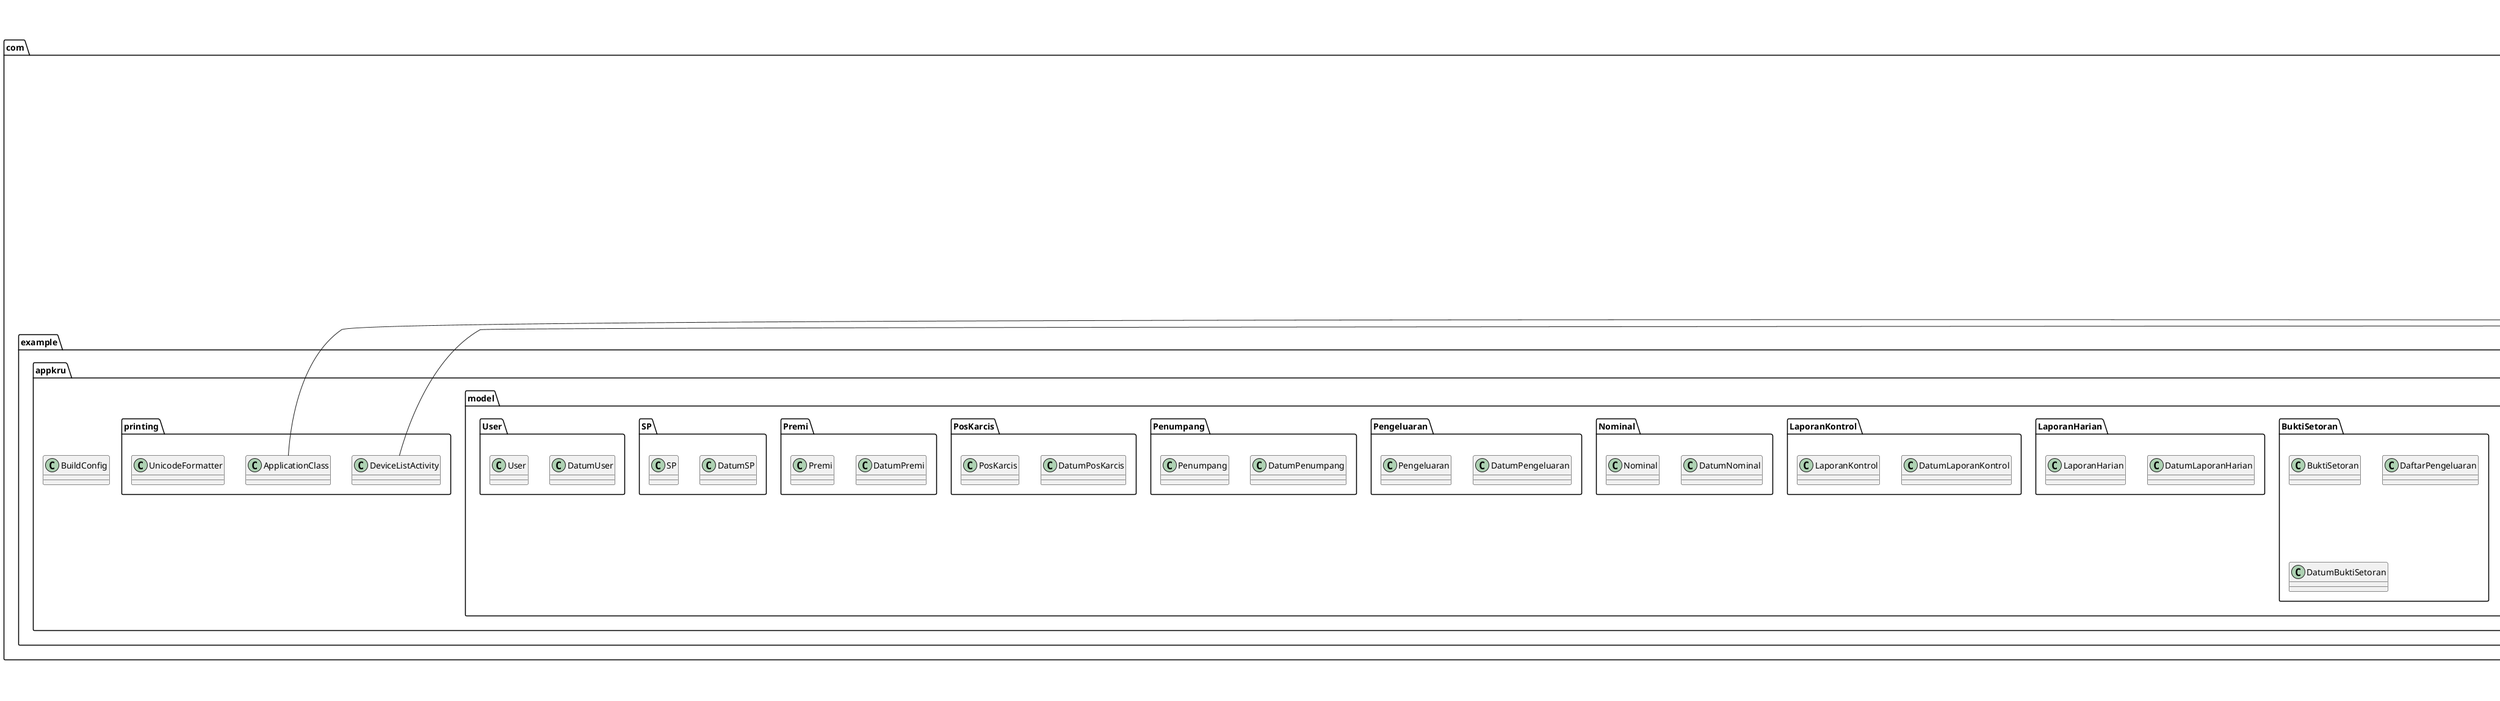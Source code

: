 @startuml

title __APP's Class Diagram__\n

  namespace com.example.appkru {
    class com.example.appkru.BuildConfig {
    }
  }
  

  namespace com.example.appkru {
    namespace activity {
      class com.example.appkru.activity.BottomNavigationBehavior {
      }
    }
  }
  

  namespace com.example.appkru {
    namespace activity {
      class com.example.appkru.activity.BuktiSetoranActivity {
      }
    }
  }
  

  namespace com.example.appkru {
    namespace activity {
      class com.example.appkru.activity.KarcisActivity {
      }
    }
  }
  

  namespace com.example.appkru {
    namespace activity {
      class com.example.appkru.activity.KontrolInputActivity {
      }
    }
  }
  

  namespace com.example.appkru {
    namespace activity {
      class com.example.appkru.activity.KontrolInputLaporanActivity {
      }
    }
  }
  

  namespace com.example.appkru {
    namespace activity {
      class com.example.appkru.activity.LaporanHarianActivity {
      }
    }
  }
  

  namespace com.example.appkru {
    namespace activity {
      class com.example.appkru.activity.LaporanHarianSetorActivity {
      }
    }
  }
  

  namespace com.example.appkru {
    namespace activity {
      class com.example.appkru.activity.LaporanKontrolActivity {
      }
    }
  }
  

  namespace com.example.appkru {
    namespace activity {
      class com.example.appkru.activity.LoginActivity {
      }
    }
  }
  

  namespace com.example.appkru {
    namespace activity {
      class com.example.appkru.activity.MainActivity {
      }
    }
  }
  

  namespace com.example.appkru {
    namespace activity {
      class com.example.appkru.activity.PengeluaranActivity {
      }
    }
  }
  

  namespace com.example.appkru {
    namespace activity {
      class com.example.appkru.activity.PenumpangActivity {
      }
    }
  }
  

  namespace com.example.appkru {
    namespace activity {
      class com.example.appkru.activity.PremiActivity {
      }
    }
  }
  

  namespace com.example.appkru {
    namespace activity {
      class com.example.appkru.activity.SuratPerintahActivity {
      }
    }
  }
  

  namespace com.example.appkru {
    namespace activity {
      class com.example.appkru.activity.TambahKarcisActivity {
      }
    }
  }
  

  namespace com.example.appkru {
    namespace adapter {
      class com.example.appkru.adapter.KontrolBSAdapter {
      }
    }
  }
  

  namespace com.example.appkru {
    namespace adapter {
      class com.example.appkru.adapter.LaporanHarianAdapter {
      }
    }
  }
  

  namespace com.example.appkru {
    namespace adapter {
      class com.example.appkru.adapter.LaporanHarianPagerAdapter {
      }
    }
  }
  

  namespace com.example.appkru {
    namespace adapter {
      class com.example.appkru.adapter.LaporanKontrolAdapter {
      }
    }
  }
  

  namespace com.example.appkru {
    namespace adapter {
      class com.example.appkru.adapter.PengeluaranAdapter {
      }
    }
  }
  

  namespace com.example.appkru {
    namespace adapter {
      class com.example.appkru.adapter.PengeluaranBSAdapter {
      }
    }
  }
  

  namespace com.example.appkru {
    namespace adapter {
      class com.example.appkru.adapter.PenumpangAdapter {
      }
    }
  }
  

  namespace com.example.appkru {
    namespace adapter {
      class com.example.appkru.adapter.PremiAdapter {
      }
    }
  }
  

  namespace com.example.appkru {
    namespace adapter {
      class com.example.appkru.adapter.PremiPagerAdapter {
      }
    }
  }
  

  namespace com.example.appkru {
    namespace api {
      class com.example.appkru.api.ApiClient {
      }
    }
  }
  

  namespace com.example.appkru {
    namespace api {
      interface com.example.appkru.api.ApiInterface {
      }
    }
  }
  

  namespace com.example.appkru {
    namespace fragment {
      class com.example.appkru.fragment.LaporanHarianFragment {
      }
    }
  }
  

  namespace com.example.appkru {
    namespace fragment {
      class com.example.appkru.fragment.LaporanHarianRiwayatFragment {
      }
    }
  }
  

  namespace com.example.appkru {
    namespace fragment {
      class com.example.appkru.fragment.LaporanHarianRiwayatSetorFragment {
      }
    }
  }
  

  namespace com.example.appkru {
    namespace fragment {
      class com.example.appkru.fragment.LaporanHarianSetorFragment {
      }
    }
  }
  

  namespace com.example.appkru {
    namespace fragment {
      class com.example.appkru.fragment.PremiFragment {
      }
    }
  }
  

  namespace com.example.appkru {
    namespace fragment {
      class com.example.appkru.fragment.PremiRiwayatFragment {
      }
    }
  }
  

  namespace com.example.appkru {
    namespace manger {
      class com.example.appkru.manger.Constants {
      }
    }
  }
  

  namespace com.example.appkru {
    namespace manger {
      class com.example.appkru.manger.RequestHandler {
      }
    }
  }
  

  namespace com.example.appkru {
    namespace manger {
      class com.example.appkru.manger.SharedPrefManager {
      }
    }
  }
  

  namespace com.example.appkru {
    namespace model.BuktiSetoran {
      class com.example.appkru.model.BuktiSetoran.BuktiSetoran {
      }
    }
  }
  

  namespace com.example.appkru {
    namespace model.BuktiSetoran {
      class com.example.appkru.model.BuktiSetoran.DaftarPengeluaran {
      }
    }
  }
  

  namespace com.example.appkru {
    namespace model.BuktiSetoran {
      class com.example.appkru.model.BuktiSetoran.DatumBuktiSetoran {
      }
    }
  }
  

  namespace com.example.appkru {
    namespace model.LaporanHarian {
      class com.example.appkru.model.LaporanHarian.DatumLaporanHarian {
      }
    }
  }
  

  namespace com.example.appkru {
    namespace model.LaporanHarian {
      class com.example.appkru.model.LaporanHarian.LaporanHarian {
      }
    }
  }
  

  namespace com.example.appkru {
    namespace model.LaporanKontrol {
      class com.example.appkru.model.LaporanKontrol.DatumLaporanKontrol {
      }
    }
  }
  

  namespace com.example.appkru {
    namespace model.LaporanKontrol {
      class com.example.appkru.model.LaporanKontrol.LaporanKontrol {
      }
    }
  }
  

  namespace com.example.appkru {
    namespace model.Nominal {
      class com.example.appkru.model.Nominal.DatumNominal {
      }
    }
  }
  

  namespace com.example.appkru {
    namespace model.Nominal {
      class com.example.appkru.model.Nominal.Nominal {
      }
    }
  }
  

  namespace com.example.appkru {
    namespace model.Pengeluaran {
      class com.example.appkru.model.Pengeluaran.DatumPengeluaran {
      }
    }
  }
  

  namespace com.example.appkru {
    namespace model.Pengeluaran {
      class com.example.appkru.model.Pengeluaran.Pengeluaran {
      }
    }
  }
  

  namespace com.example.appkru {
    namespace model.Penumpang {
      class com.example.appkru.model.Penumpang.DatumPenumpang {
      }
    }
  }
  

  namespace com.example.appkru {
    namespace model.Penumpang {
      class com.example.appkru.model.Penumpang.Penumpang {
      }
    }
  }
  

  namespace com.example.appkru {
    namespace model.PosKarcis {
      class com.example.appkru.model.PosKarcis.DatumPosKarcis {
      }
    }
  }
  

  namespace com.example.appkru {
    namespace model.PosKarcis {
      class com.example.appkru.model.PosKarcis.PosKarcis {
      }
    }
  }
  

  namespace com.example.appkru {
    namespace model.Premi {
      class com.example.appkru.model.Premi.DatumPremi {
      }
    }
  }
  

  namespace com.example.appkru {
    namespace model.Premi {
      class com.example.appkru.model.Premi.Premi {
      }
    }
  }
  

  namespace com.example.appkru {
    namespace model.SP {
      class com.example.appkru.model.SP.DatumSP {
      }
    }
  }
  

  namespace com.example.appkru {
    namespace model.SP {
      class com.example.appkru.model.SP.SP {
      }
    }
  }
  

  namespace com.example.appkru {
    namespace model.User {
      class com.example.appkru.model.User.DatumUser {
      }
    }
  }
  

  namespace com.example.appkru {
    namespace model.User {
      class com.example.appkru.model.User.User {
      }
    }
  }
  

  namespace com.example.appkru {
    namespace printing {
      class com.example.appkru.printing.ApplicationClass {
      }
    }
  }
  

  namespace com.example.appkru {
    namespace printing {
      class com.example.appkru.printing.DeviceListActivity {
      }
    }
  }
  

  namespace com.example.appkru {
    namespace printing {
      class com.example.appkru.printing.UnicodeFormatter {
      }
    }
  }
  

  com.example.appkru.activity.BottomNavigationBehavior -up-|> androidx.coordinatorlayout.widget.CoordinatorLayout.Behavior
  com.example.appkru.activity.BuktiSetoranActivity -up-|> androidx.appcompat.app.AppCompatActivity
  com.example.appkru.activity.BuktiSetoranActivity o-- com.example.appkru.api.ApiInterface : apiInterface
  com.example.appkru.activity.BuktiSetoranActivity o-- com.example.appkru.adapter.KontrolBSAdapter : kontrolBSAdapter
  com.example.appkru.activity.BuktiSetoranActivity o-- com.example.appkru.adapter.PengeluaranBSAdapter : pengeluaranAdapter
  com.example.appkru.activity.KarcisActivity -up-|> androidx.appcompat.app.AppCompatActivity
  com.example.appkru.activity.KontrolInputActivity -up-|> androidx.appcompat.app.AppCompatActivity
  com.example.appkru.activity.KontrolInputActivity o-- com.example.appkru.api.ApiInterface : apiInterface
  com.example.appkru.activity.KontrolInputLaporanActivity -up-|> androidx.appcompat.app.AppCompatActivity
  com.example.appkru.activity.KontrolInputLaporanActivity o-- com.example.appkru.api.ApiInterface : apiInterface
  com.example.appkru.activity.LaporanHarianActivity -up-|> androidx.appcompat.app.AppCompatActivity
  com.example.appkru.activity.LaporanHarianActivity o-- com.example.appkru.adapter.LaporanHarianPagerAdapter : laporanHarianPagerAdapter
  com.example.appkru.activity.LaporanHarianSetorActivity -up-|> androidx.appcompat.app.AppCompatActivity
  com.example.appkru.activity.LaporanHarianSetorActivity o-- com.example.appkru.adapter.LaporanHarianPagerAdapter : laporanHarianPagerAdapter
  com.example.appkru.activity.LaporanKontrolActivity -up-|> androidx.appcompat.app.AppCompatActivity
  com.example.appkru.activity.LaporanKontrolActivity o-- com.example.appkru.api.ApiInterface : apiInterface
  com.example.appkru.activity.LaporanKontrolActivity o-- com.example.appkru.adapter.LaporanKontrolAdapter : laporanKontrolAdapter
  com.example.appkru.activity.LoginActivity -up-|> androidx.appcompat.app.AppCompatActivity
  com.example.appkru.activity.MainActivity .up.|> com.google.android.material.navigation.NavigationView.OnNavigationItemSelectedListener
  com.example.appkru.activity.MainActivity -up-|> androidx.appcompat.app.AppCompatActivity
  com.example.appkru.activity.MainActivity o-- com.example.appkru.api.ApiInterface : apiInterface
  com.example.appkru.activity.PengeluaranActivity -up-|> androidx.appcompat.app.AppCompatActivity
  com.example.appkru.activity.PengeluaranActivity o-- com.example.appkru.api.ApiInterface : apiInterface
  com.example.appkru.activity.PengeluaranActivity o-- com.example.appkru.adapter.PengeluaranAdapter : pengeluaranAdapter
  com.example.appkru.activity.PenumpangActivity -up-|> androidx.appcompat.app.AppCompatActivity
  com.example.appkru.activity.PenumpangActivity o-- com.example.appkru.api.ApiInterface : apiInterface
  com.example.appkru.activity.PenumpangActivity o-- com.example.appkru.adapter.PenumpangAdapter : penumpangAdapter
  com.example.appkru.activity.PremiActivity -up-|> androidx.appcompat.app.AppCompatActivity
  com.example.appkru.activity.PremiActivity o-- com.example.appkru.adapter.PremiPagerAdapter : premiPagerAdapter
  com.example.appkru.activity.SuratPerintahActivity -up-|> androidx.appcompat.app.AppCompatActivity
  com.example.appkru.activity.SuratPerintahActivity o-- com.example.appkru.api.ApiInterface : apiInterface
  com.example.appkru.activity.TambahKarcisActivity -up-|> androidx.appcompat.app.AppCompatActivity
  com.example.appkru.activity.TambahKarcisActivity o-- com.example.appkru.api.ApiInterface : apiInterface
  com.example.appkru.adapter.KontrolBSAdapter -up-|> androidx.recyclerview.widget.RecyclerView.Adapter
  com.example.appkru.adapter.LaporanHarianAdapter -up-|> androidx.recyclerview.widget.RecyclerView.Adapter
  com.example.appkru.adapter.LaporanHarianPagerAdapter -up-|> androidx.fragment.app.FragmentPagerAdapter
  com.example.appkru.adapter.LaporanKontrolAdapter -up-|> androidx.recyclerview.widget.RecyclerView.Adapter
  com.example.appkru.adapter.PengeluaranAdapter -up-|> androidx.recyclerview.widget.RecyclerView.Adapter
  com.example.appkru.adapter.PengeluaranAdapter o-- com.example.appkru.api.ApiInterface : apiInterface
  com.example.appkru.adapter.PengeluaranBSAdapter -up-|> androidx.recyclerview.widget.RecyclerView.Adapter
  com.example.appkru.adapter.PenumpangAdapter -up-|> androidx.recyclerview.widget.RecyclerView.Adapter
  com.example.appkru.adapter.PremiAdapter -up-|> androidx.recyclerview.widget.RecyclerView.Adapter
  com.example.appkru.adapter.PremiPagerAdapter -up-|> androidx.fragment.app.FragmentPagerAdapter
  com.example.appkru.fragment.LaporanHarianFragment -up-|> androidx.fragment.app.Fragment
  com.example.appkru.fragment.LaporanHarianFragment o-- com.example.appkru.api.ApiInterface : apiInterface
  com.example.appkru.fragment.LaporanHarianFragment o-- com.example.appkru.adapter.LaporanHarianAdapter : laporanHarianAdapter
  com.example.appkru.fragment.LaporanHarianRiwayatFragment -up-|> androidx.fragment.app.Fragment
  com.example.appkru.fragment.LaporanHarianRiwayatFragment o-- com.example.appkru.api.ApiInterface : apiInterface
  com.example.appkru.fragment.LaporanHarianRiwayatFragment o-- com.example.appkru.adapter.LaporanHarianAdapter : laporanHarianAdapter
  com.example.appkru.fragment.LaporanHarianRiwayatSetorFragment -up-|> androidx.fragment.app.Fragment
  com.example.appkru.fragment.LaporanHarianRiwayatSetorFragment o-- com.example.appkru.api.ApiInterface : apiInterface
  com.example.appkru.fragment.LaporanHarianRiwayatSetorFragment o-- com.example.appkru.adapter.LaporanHarianAdapter : laporanHarianAdapter
  com.example.appkru.fragment.LaporanHarianSetorFragment -up-|> androidx.fragment.app.Fragment
  com.example.appkru.fragment.LaporanHarianSetorFragment o-- com.example.appkru.api.ApiInterface : apiInterface
  com.example.appkru.fragment.LaporanHarianSetorFragment o-- com.example.appkru.adapter.LaporanHarianAdapter : laporanHarianAdapter
  com.example.appkru.fragment.PremiFragment -up-|> androidx.fragment.app.Fragment
  com.example.appkru.fragment.PremiFragment o-- com.example.appkru.api.ApiInterface : apiInterface
  com.example.appkru.fragment.PremiFragment o-- com.example.appkru.adapter.PremiAdapter : premiAdapter
  com.example.appkru.fragment.PremiRiwayatFragment -up-|> androidx.fragment.app.Fragment
  com.example.appkru.fragment.PremiRiwayatFragment o-- com.example.appkru.api.ApiInterface : apiInterface
  com.example.appkru.fragment.PremiRiwayatFragment o-- com.example.appkru.adapter.PremiAdapter : premiAdapter
  com.example.appkru.printing.ApplicationClass -up-|> android.app.Application
  com.example.appkru.printing.DeviceListActivity -up-|> android.app.Activity


right footer


PlantUML diagram generated by SketchIt! (https://bitbucket.org/pmesmeur/sketch.it)
For more information about this tool, please contact philippe.mesmeur@gmail.com
endfooter

@enduml
